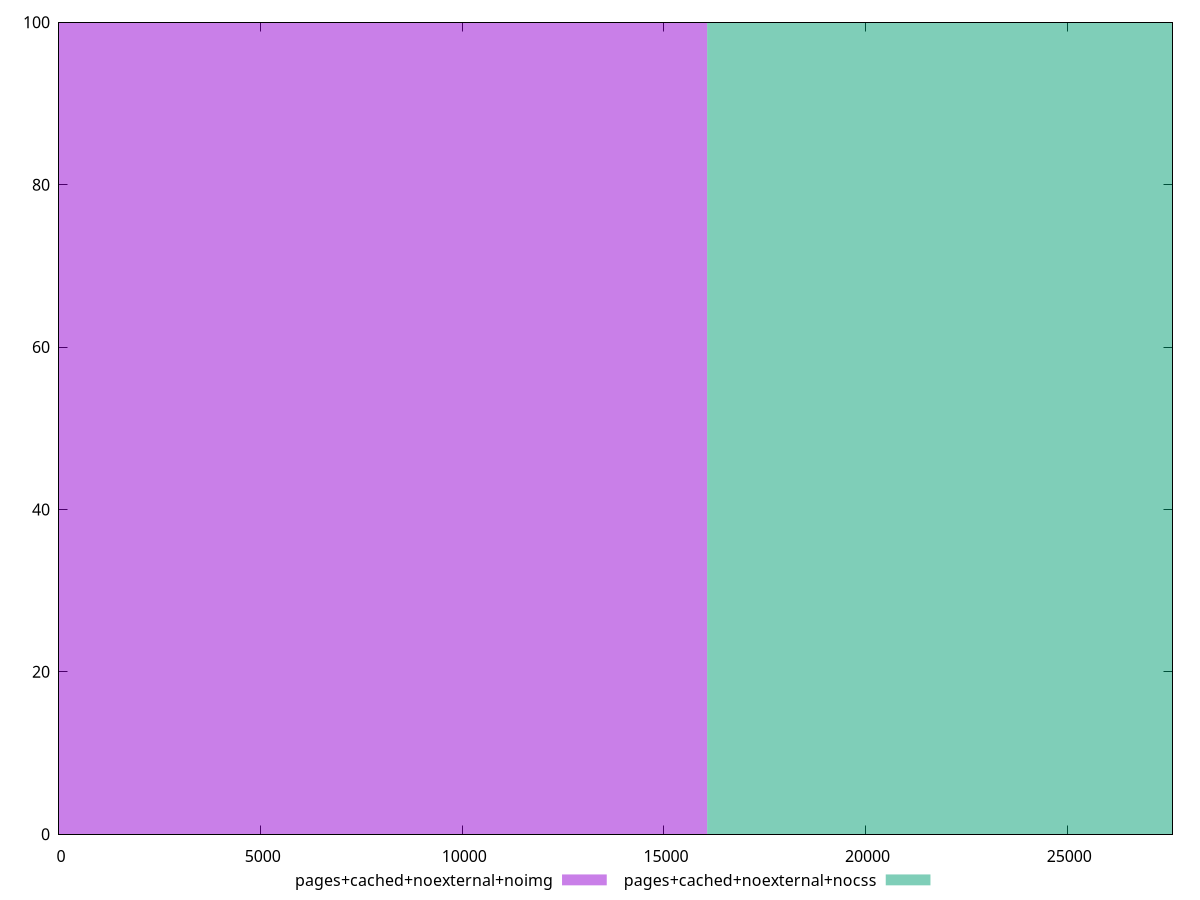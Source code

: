 reset

$pagesCachedNoexternalNoimg <<EOF
0 100
EOF

$pagesCachedNoexternalNocss <<EOF
32144.958910903 100
EOF

set key outside below
set boxwidth 32144.958910903
set xrange [0:27610]
set yrange [0:100]
set style fill transparent solid 0.5 noborder
set terminal svg size 640, 500 enhanced background rgb 'white'
set output "report_00007_2020-12-11T15:55:29.892Z/uses-webp-images/comparison/histogram/8_vs_9.svg"

plot $pagesCachedNoexternalNoimg title "pages+cached+noexternal+noimg" with boxes, \
     $pagesCachedNoexternalNocss title "pages+cached+noexternal+nocss" with boxes

reset
